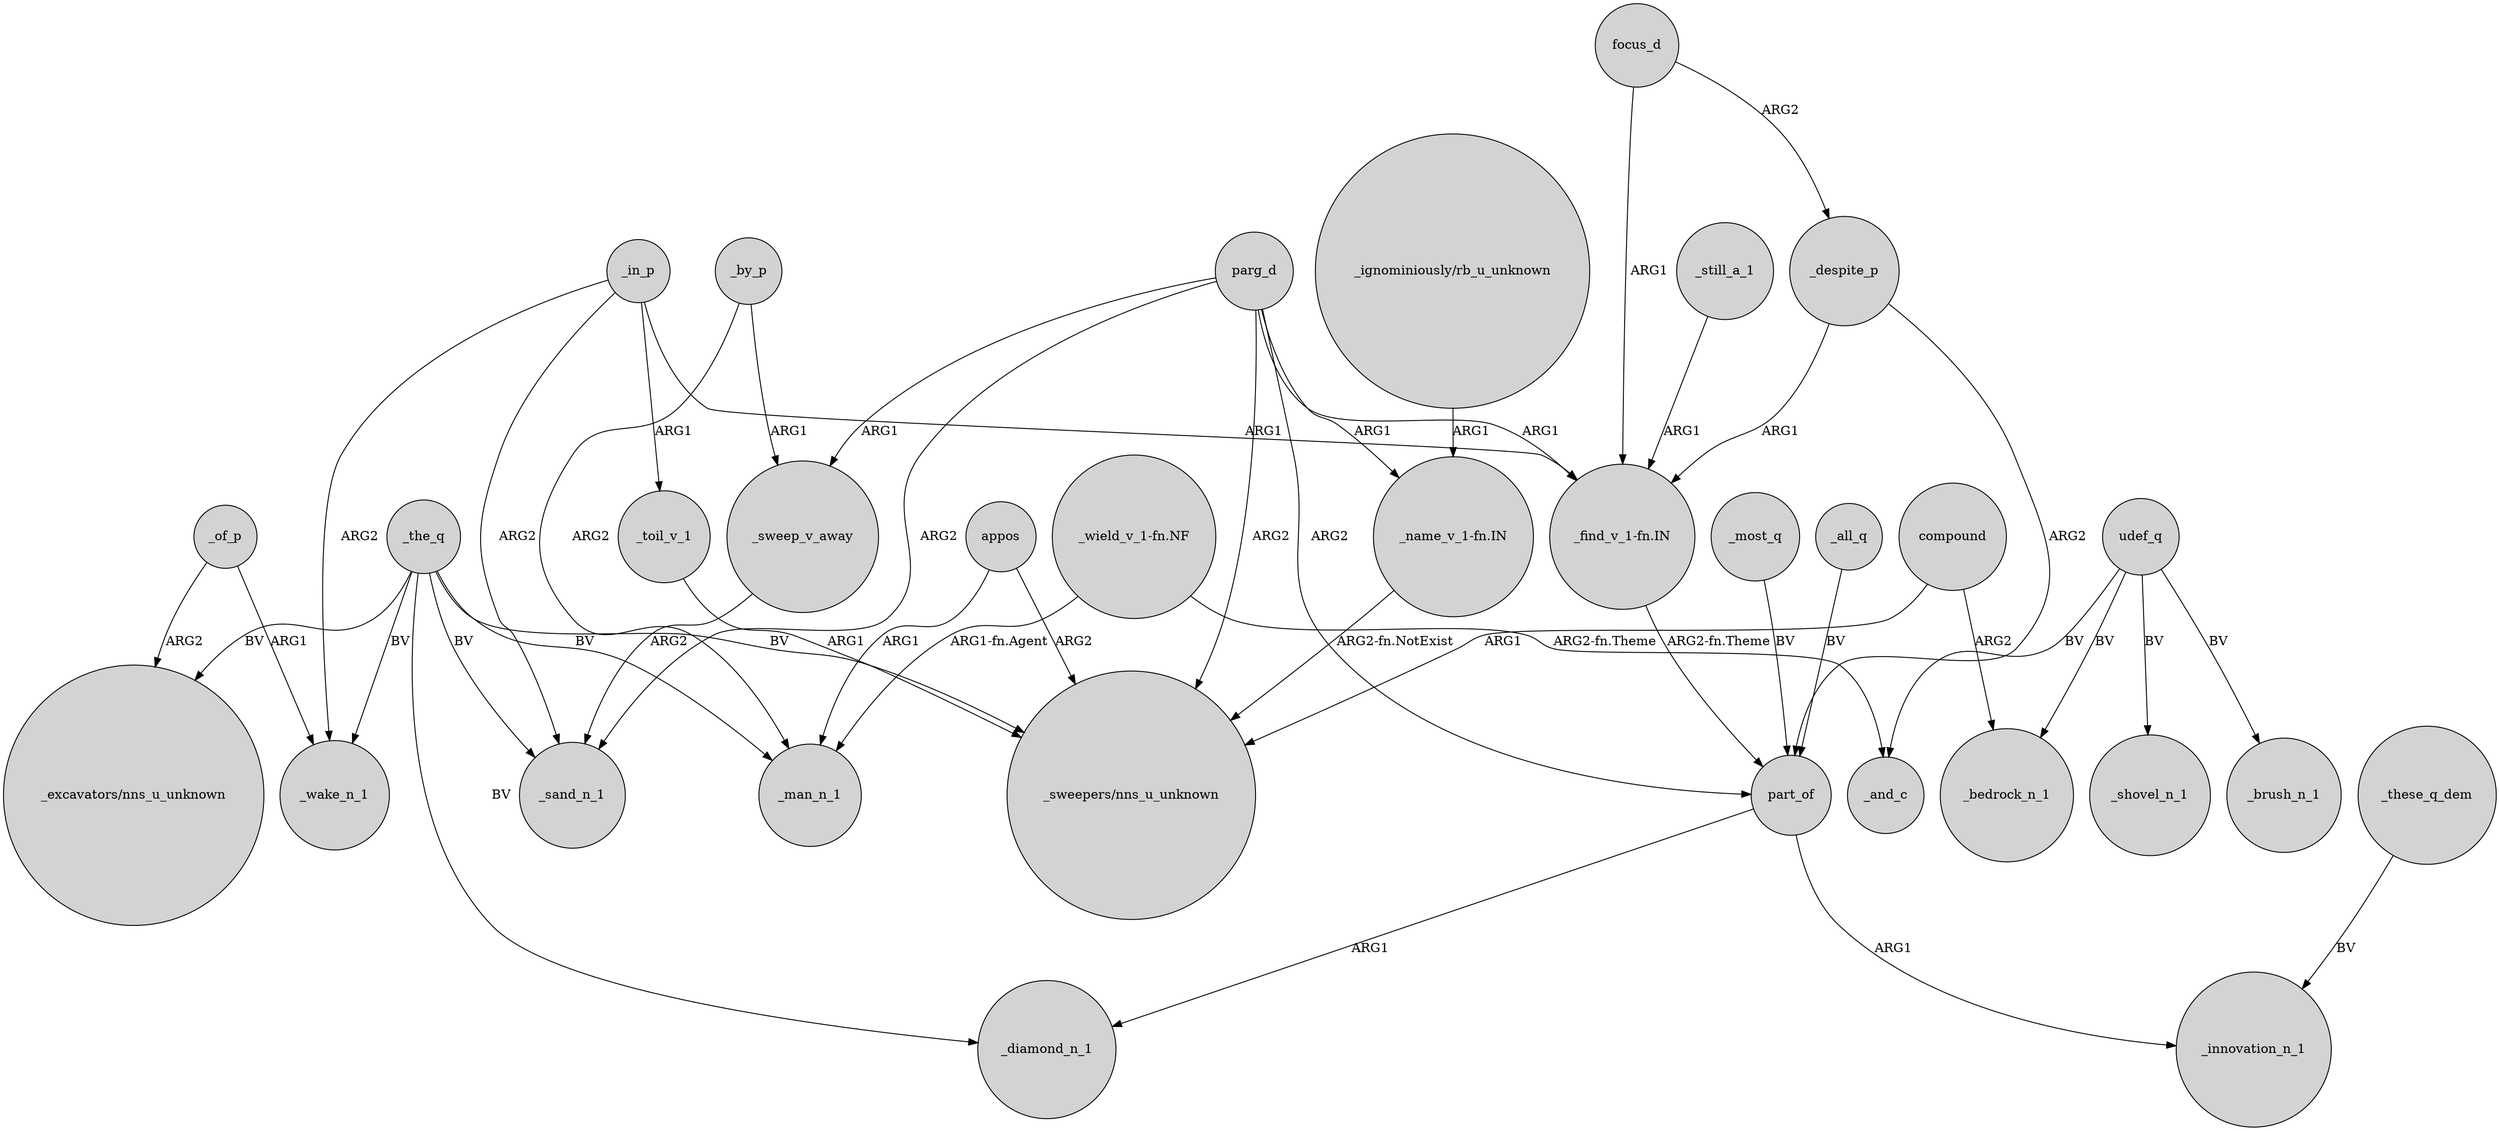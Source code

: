 digraph {
	node [shape=circle style=filled]
	part_of -> _diamond_n_1 [label=ARG1]
	_all_q -> part_of [label=BV]
	_the_q -> _man_n_1 [label=BV]
	_the_q -> _wake_n_1 [label=BV]
	appos -> "_sweepers/nns_u_unknown" [label=ARG2]
	udef_q -> _bedrock_n_1 [label=BV]
	_the_q -> "_sweepers/nns_u_unknown" [label=BV]
	_the_q -> _sand_n_1 [label=BV]
	focus_d -> "_find_v_1-fn.IN" [label=ARG1]
	_in_p -> _toil_v_1 [label=ARG1]
	_still_a_1 -> "_find_v_1-fn.IN" [label=ARG1]
	udef_q -> _shovel_n_1 [label=BV]
	compound -> _bedrock_n_1 [label=ARG2]
	focus_d -> _despite_p [label=ARG2]
	parg_d -> "_name_v_1-fn.IN" [label=ARG1]
	parg_d -> "_sweepers/nns_u_unknown" [label=ARG2]
	"_name_v_1-fn.IN" -> "_sweepers/nns_u_unknown" [label="ARG2-fn.NotExist"]
	_in_p -> _sand_n_1 [label=ARG2]
	_by_p -> _sweep_v_away [label=ARG1]
	parg_d -> _sand_n_1 [label=ARG2]
	_by_p -> _man_n_1 [label=ARG2]
	_sweep_v_away -> _sand_n_1 [label=ARG2]
	"_wield_v_1-fn.NF" -> _and_c [label="ARG2-fn.Theme"]
	compound -> "_sweepers/nns_u_unknown" [label=ARG1]
	_of_p -> _wake_n_1 [label=ARG1]
	"_find_v_1-fn.IN" -> part_of [label="ARG2-fn.Theme"]
	_in_p -> _wake_n_1 [label=ARG2]
	appos -> _man_n_1 [label=ARG1]
	"_wield_v_1-fn.NF" -> _man_n_1 [label="ARG1-fn.Agent"]
	_in_p -> "_find_v_1-fn.IN" [label=ARG1]
	parg_d -> _sweep_v_away [label=ARG1]
	parg_d -> "_find_v_1-fn.IN" [label=ARG1]
	_most_q -> part_of [label=BV]
	_toil_v_1 -> "_sweepers/nns_u_unknown" [label=ARG1]
	_despite_p -> "_find_v_1-fn.IN" [label=ARG1]
	_these_q_dem -> _innovation_n_1 [label=BV]
	_despite_p -> part_of [label=ARG2]
	parg_d -> part_of [label=ARG2]
	_of_p -> "_excavators/nns_u_unknown" [label=ARG2]
	udef_q -> _and_c [label=BV]
	part_of -> _innovation_n_1 [label=ARG1]
	"_ignominiously/rb_u_unknown" -> "_name_v_1-fn.IN" [label=ARG1]
	_the_q -> _diamond_n_1 [label=BV]
	_the_q -> "_excavators/nns_u_unknown" [label=BV]
	udef_q -> _brush_n_1 [label=BV]
}
